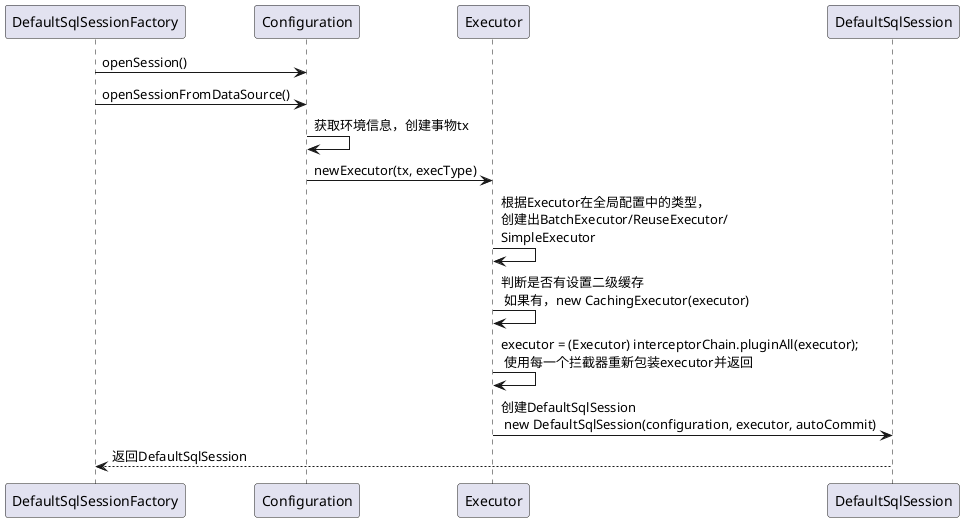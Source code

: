 @startuml
DefaultSqlSessionFactory -> Configuration: openSession()
DefaultSqlSessionFactory -> Configuration: openSessionFromDataSource()
Configuration -> Configuration: 获取环境信息，创建事物tx
Configuration -> Executor: newExecutor(tx, execType)
Executor -> Executor: 根据Executor在全局配置中的类型， \n创建出BatchExecutor/ReuseExecutor/ \nSimpleExecutor
Executor -> Executor: 判断是否有设置二级缓存 \n 如果有，new CachingExecutor(executor)
Executor -> Executor: executor = (Executor) interceptorChain.pluginAll(executor); \n 使用每一个拦截器重新包装executor并返回
Executor -> DefaultSqlSession: 创建DefaultSqlSession \n new DefaultSqlSession(configuration, executor, autoCommit)
DefaultSqlSessionFactory <-- DefaultSqlSession: 返回DefaultSqlSession
@enduml